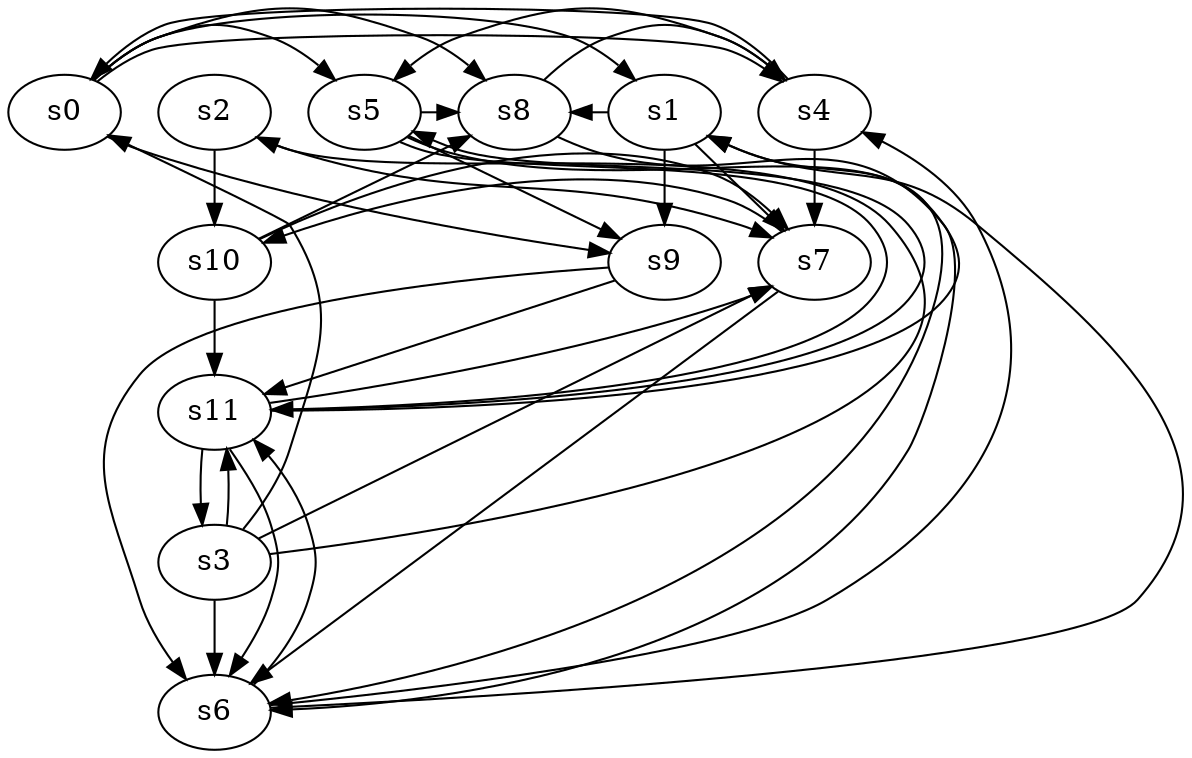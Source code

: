 digraph game_0736_complex_12 {
    s0 [name="s0", player=0, target=1];
    s1 [name="s1", player=1, target=1];
    s2 [name="s2", player=0];
    s3 [name="s3", player=0, target=1];
    s4 [name="s4", player=1];
    s5 [name="s5", player=1];
    s6 [name="s6", player=0];
    s7 [name="s7", player=0, target=1];
    s8 [name="s8", player=0];
    s9 [name="s9", player=0];
    s10 [name="s10", player=1];
    s11 [name="s11", player=0];

    s0 -> s1 [constraint="time % 4 == 3 || time % 5 == 2"];
    s0 -> s4 [constraint="time % 2 == 0 || time % 3 == 1"];
    s0 -> s5 [constraint="!(time % 4 == 3)"];
    s0 -> s8 [constraint="time % 2 == 0 && time % 5 == 0"];
    s0 -> s9 [constraint="time % 3 == 1 || time % 3 == 1"];
    s1 -> s7 [constraint="time % 2 == 0"];
    s1 -> s8 [constraint="time == 1 || time == 5 || time == 24"];
    s1 -> s9;
    s2 -> s7 [constraint="time == 7 || time == 10 || time == 21"];
    s2 -> s10;
    s3 -> s0 [constraint="time % 2 == 0"];
    s3 -> s2 [constraint="time % 3 == 1 && time % 5 == 3"];
    s3 -> s6;
    s3 -> s7 [constraint="time == 5 || time == 12 || time == 15"];
    s3 -> s11 [constraint="time % 4 == 0 && time % 4 == 0"];
    s4 -> s0 [constraint="time % 4 == 1 && time % 5 == 2"];
    s4 -> s5 [constraint="time % 7 == 6"];
    s4 -> s7;
    s5 -> s6 [constraint="time % 7 == 6"];
    s5 -> s8 [constraint="time % 2 == 1 && time % 5 == 1"];
    s5 -> s9 [constraint="time % 4 == 0 || time % 4 == 2"];
    s5 -> s11 [constraint="time % 5 == 2 || time % 4 == 3"];
    s6 -> s1 [constraint="time == 3 || time == 4 || time == 8 || time == 10 || time == 11"];
    s6 -> s4 [constraint="time % 4 == 1 || time % 4 == 0"];
    s6 -> s11 [constraint="time % 4 == 2 && time % 3 == 1"];
    s7 -> s6 [constraint="time % 4 == 1"];
    s7 -> s10 [constraint="time % 5 == 3"];
    s8 -> s4 [constraint="!(time % 3 == 2)"];
    s8 -> s6 [constraint="time == 11 || time == 14 || time == 15 || time == 18"];
    s9 -> s6 [constraint="time % 4 == 0 || time % 2 == 1"];
    s9 -> s11 [constraint="!(time % 5 == 0)"];
    s10 -> s7 [constraint="time == 1 || time == 9"];
    s10 -> s8 [constraint="time % 5 == 0"];
    s10 -> s11;
    s11 -> s1 [constraint="time % 7 == 3"];
    s11 -> s3;
    s11 -> s5 [constraint="time == 1 || time == 5 || time == 16"];
    s11 -> s6 [constraint="time % 4 == 2 || time % 2 == 0"];
    s11 -> s7 [constraint="time % 7 == 4"];
}
